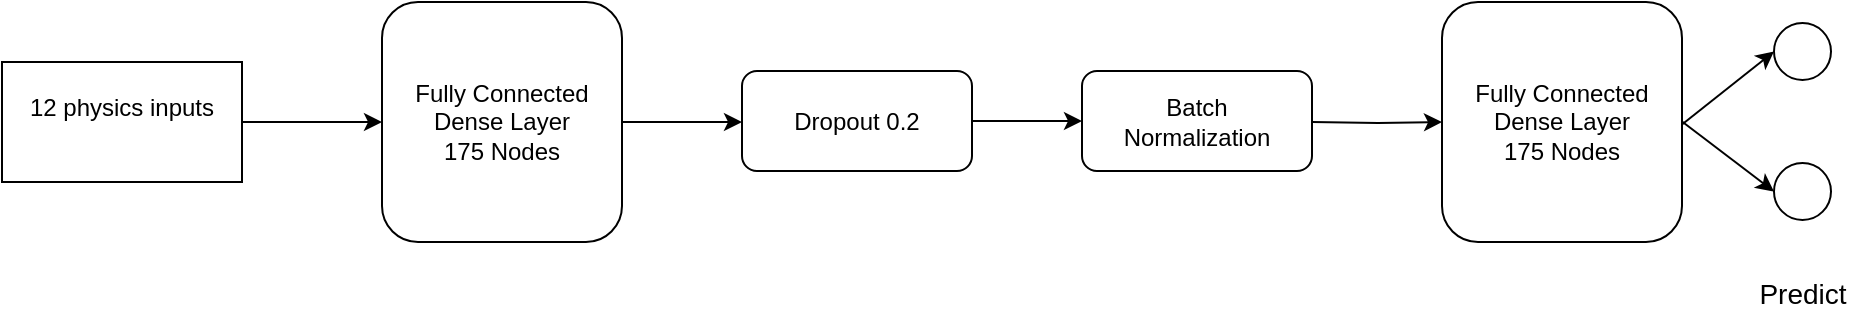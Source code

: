 <mxfile version="13.3.5" type="device"><diagram id="C5RBs43oDa-KdzZeNtuy" name="Page-1"><mxGraphModel dx="2249" dy="775" grid="1" gridSize="10" guides="1" tooltips="1" connect="1" arrows="1" fold="1" page="1" pageScale="1" pageWidth="827" pageHeight="1169" math="0" shadow="0"><root><mxCell id="WIyWlLk6GJQsqaUBKTNV-0"/><mxCell id="WIyWlLk6GJQsqaUBKTNV-1" parent="WIyWlLk6GJQsqaUBKTNV-0"/><mxCell id="65WL3gG-ZJUY2lz8X5c7-1" value="" style="edgeStyle=orthogonalEdgeStyle;rounded=0;orthogonalLoop=1;jettySize=auto;html=1;entryX=0;entryY=0.5;entryDx=0;entryDy=0;" edge="1" parent="WIyWlLk6GJQsqaUBKTNV-1" source="yCYAWfJw5FWYG6XpLEPD-1" target="yCYAWfJw5FWYG6XpLEPD-44"><mxGeometry relative="1" as="geometry"><mxPoint x="-510" y="230" as="targetPoint"/></mxGeometry></mxCell><mxCell id="yCYAWfJw5FWYG6XpLEPD-1" value="&lt;div&gt;12 physics inputs&lt;br&gt;&lt;/div&gt;&lt;div&gt;&lt;br&gt;&lt;/div&gt;" style="rounded=0;whiteSpace=wrap;html=1;" parent="WIyWlLk6GJQsqaUBKTNV-1" vertex="1"><mxGeometry x="-710" y="200" width="120" height="60" as="geometry"/></mxCell><mxCell id="yCYAWfJw5FWYG6XpLEPD-74" value="" style="edgeStyle=orthogonalEdgeStyle;rounded=0;orthogonalLoop=1;jettySize=auto;html=1;fontSize=13;labelBackgroundColor=none;" parent="WIyWlLk6GJQsqaUBKTNV-1" source="yCYAWfJw5FWYG6XpLEPD-44" target="yCYAWfJw5FWYG6XpLEPD-58" edge="1"><mxGeometry x="1" y="-120" relative="1" as="geometry"><Array as="points"><mxPoint x="-355" y="230"/><mxPoint x="-355" y="230"/></Array><mxPoint as="offset"/></mxGeometry></mxCell><mxCell id="yCYAWfJw5FWYG6XpLEPD-44" value="&lt;div&gt;Fully Connected &lt;br&gt;&lt;/div&gt;&lt;div&gt;Dense Layer&lt;br&gt;&lt;/div&gt;&lt;div&gt;175 Nodes&lt;br&gt;&lt;/div&gt;" style="rounded=1;whiteSpace=wrap;html=1;" parent="WIyWlLk6GJQsqaUBKTNV-1" vertex="1"><mxGeometry x="-520" y="170" width="120" height="120" as="geometry"/></mxCell><mxCell id="yCYAWfJw5FWYG6XpLEPD-75" value="" style="edgeStyle=orthogonalEdgeStyle;rounded=0;orthogonalLoop=1;jettySize=auto;html=1;labelBackgroundColor=none;fontSize=13;entryX=0;entryY=0.5;entryDx=0;entryDy=0;" parent="WIyWlLk6GJQsqaUBKTNV-1" source="yCYAWfJw5FWYG6XpLEPD-58" target="65WL3gG-ZJUY2lz8X5c7-3" edge="1"><mxGeometry relative="1" as="geometry"><mxPoint x="-130" y="229.5" as="targetPoint"/></mxGeometry></mxCell><mxCell id="yCYAWfJw5FWYG6XpLEPD-58" value="Dropout 0.2" style="rounded=1;whiteSpace=wrap;html=1;" parent="WIyWlLk6GJQsqaUBKTNV-1" vertex="1"><mxGeometry x="-340" y="204.5" width="115" height="50" as="geometry"/></mxCell><mxCell id="yCYAWfJw5FWYG6XpLEPD-89" value="" style="ellipse;whiteSpace=wrap;html=1;aspect=fixed;fontSize=13;" parent="WIyWlLk6GJQsqaUBKTNV-1" vertex="1"><mxGeometry x="176" y="180.5" width="28.5" height="28.5" as="geometry"/></mxCell><mxCell id="yCYAWfJw5FWYG6XpLEPD-91" value="" style="ellipse;whiteSpace=wrap;html=1;aspect=fixed;fontSize=13;" parent="WIyWlLk6GJQsqaUBKTNV-1" vertex="1"><mxGeometry x="176" y="250.5" width="28.5" height="28.5" as="geometry"/></mxCell><mxCell id="yCYAWfJw5FWYG6XpLEPD-97" value="" style="endArrow=classic;html=1;labelBackgroundColor=none;fontSize=13;entryX=0;entryY=0.5;entryDx=0;entryDy=0;" parent="WIyWlLk6GJQsqaUBKTNV-1" target="yCYAWfJw5FWYG6XpLEPD-89" edge="1"><mxGeometry width="50" height="50" relative="1" as="geometry"><mxPoint x="130" y="231.25" as="sourcePoint"/><mxPoint x="180" y="181.25" as="targetPoint"/></mxGeometry></mxCell><mxCell id="yCYAWfJw5FWYG6XpLEPD-99" value="Predict" style="text;html=1;resizable=0;autosize=1;align=center;verticalAlign=middle;points=[];fillColor=none;strokeColor=none;rounded=0;fontSize=14;" parent="WIyWlLk6GJQsqaUBKTNV-1" vertex="1"><mxGeometry x="160.25" y="306.25" width="60" height="20" as="geometry"/></mxCell><mxCell id="yCYAWfJw5FWYG6XpLEPD-100" value="" style="endArrow=classic;html=1;labelBackgroundColor=none;fontSize=13;entryX=0;entryY=0.5;entryDx=0;entryDy=0;exitX=1;exitY=0.5;exitDx=0;exitDy=0;" parent="WIyWlLk6GJQsqaUBKTNV-1" target="yCYAWfJw5FWYG6XpLEPD-91" edge="1"><mxGeometry width="50" height="50" relative="1" as="geometry"><mxPoint x="130" y="229.75" as="sourcePoint"/><mxPoint x="186" y="204.75" as="targetPoint"/></mxGeometry></mxCell><mxCell id="65WL3gG-ZJUY2lz8X5c7-2" value="&lt;div&gt;Fully Connected &lt;br&gt;&lt;/div&gt;&lt;div&gt;Dense Layer&lt;br&gt;&lt;/div&gt;&lt;div&gt;175 Nodes&lt;br&gt;&lt;/div&gt;" style="rounded=1;whiteSpace=wrap;html=1;" vertex="1" parent="WIyWlLk6GJQsqaUBKTNV-1"><mxGeometry x="10" y="170" width="120" height="120" as="geometry"/></mxCell><mxCell id="65WL3gG-ZJUY2lz8X5c7-3" value="&lt;div&gt;Batch &lt;br&gt;&lt;/div&gt;&lt;div&gt;Normalization&lt;/div&gt;" style="rounded=1;whiteSpace=wrap;html=1;" vertex="1" parent="WIyWlLk6GJQsqaUBKTNV-1"><mxGeometry x="-170" y="204.5" width="115" height="50" as="geometry"/></mxCell><mxCell id="65WL3gG-ZJUY2lz8X5c7-7" value="" style="edgeStyle=orthogonalEdgeStyle;rounded=0;orthogonalLoop=1;jettySize=auto;html=1;labelBackgroundColor=none;fontSize=13;entryX=0;entryY=0.5;entryDx=0;entryDy=0;" edge="1" parent="WIyWlLk6GJQsqaUBKTNV-1" target="65WL3gG-ZJUY2lz8X5c7-2"><mxGeometry relative="1" as="geometry"><mxPoint x="-55" y="230" as="sourcePoint"/><mxPoint x="30" y="230" as="targetPoint"/></mxGeometry></mxCell></root></mxGraphModel></diagram></mxfile>
